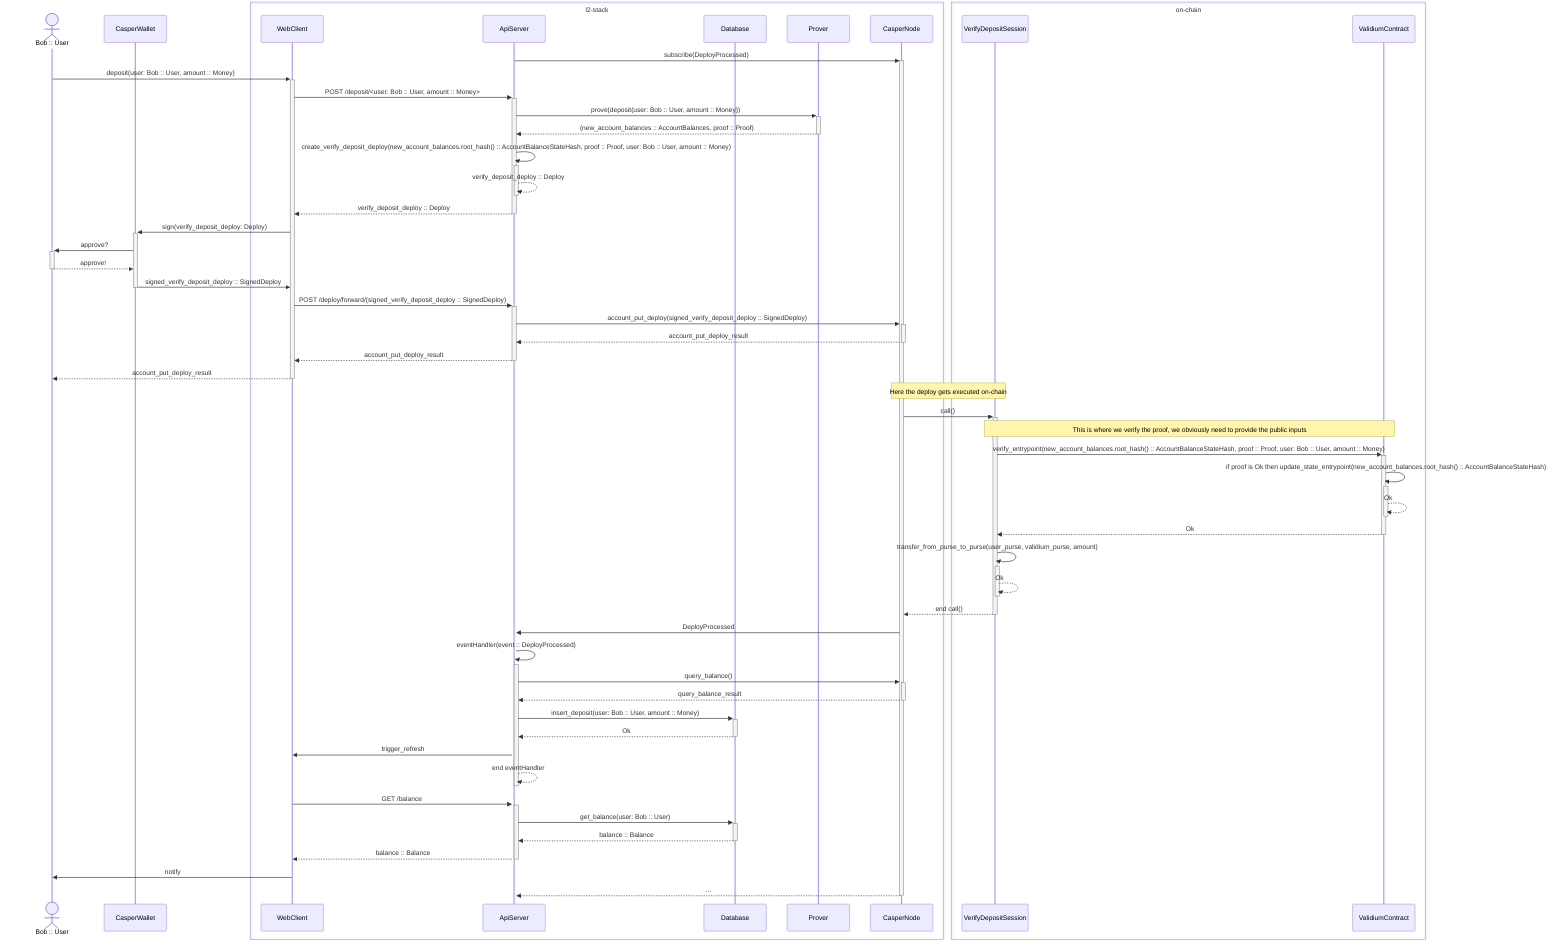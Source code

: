 sequenceDiagram
    actor Bob as Bob :: User
    participant CasperWallet
    box l2-stack
    participant WebClient
    participant ApiServer
    participant Database
    participant Prover
    participant CasperNode
    end
    box on-chain
    participant VerifyDepositSession
    participant ValidiumContract
    end
    ApiServer ->>+ CasperNode: subscribe(DeployProcessed)
    Bob ->>+ WebClient: deposit(user: Bob :: User, amount :: Money)

    WebClient ->>+ ApiServer: POST /deposit/<user: Bob :: User, amount :: Money>
    ApiServer ->>+ Prover: prove(deposit(user: Bob :: User, amount :: Money))
    Prover -->>- ApiServer: (new_account_balances :: AccountBalances, proof ::  Proof)
    %% what we create here is a deploy that will execute our deposit session,
    %% which checks whether the token amount is equal to the amount that was
    %% passed in as a public input to the zk-proof. (see further below VerifyDepositSession)
    %% 1. The token amount needs to be equal to the public inputs token amount
    %% 2. The proof validation only succeeds with the proper public input,
    %% i.e. token amount and new account balances
    %% 3. on success we transfer the amount to our contracts purse
    ApiServer ->>+ ApiServer: create_verify_deposit_deploy(new_account_balances.root_hash() :: AccountBalanceStateHash, proof ::  Proof, user: Bob :: User, amount :: Money)
    ApiServer -->>- ApiServer: verify_deposit_deploy :: Deploy
    ApiServer -->>- WebClient: verify_deposit_deploy :: Deploy

    WebClient ->>+ CasperWallet: sign(verify_deposit_deploy: Deploy)
    CasperWallet ->>+ Bob: approve?
    Bob -->>- CasperWallet: approve!
    CasperWallet ->>- WebClient: signed_verify_deposit_deploy :: SignedDeploy

    WebClient ->>+ ApiServer: POST /deploy/forward/(signed_verify_deposit_deploy :: SignedDeploy)
    ApiServer ->>+ CasperNode: account_put_deploy(signed_verify_deposit_deploy :: SignedDeploy)
    CasperNode -->>- ApiServer: account_put_deploy_result
    ApiServer -->>- WebClient: account_put_deploy_result
    WebClient -->>- Bob: account_put_deploy_result

    Note Over CasperNode,VerifyDepositSession: Here the deploy gets executed on-chain
    CasperNode ->>+ VerifyDepositSession: call()
    Note Over VerifyDepositSession, ValidiumContract: This is where we verify the proof, we obviously need to provide the public inputs
    VerifyDepositSession ->>+ ValidiumContract: verify_entrypoint(new_account_balances.root_hash() :: AccountBalanceStateHash, proof ::  Proof, user: Bob :: User, amount :: Money)
    ValidiumContract ->>+ ValidiumContract: if proof is Ok then update_state_entrypoint(new_account_balances.root_hash() :: AccountBalanceStateHash)
    ValidiumContract -->>- ValidiumContract: Ok
    ValidiumContract -->>- VerifyDepositSession: Ok 
    VerifyDepositSession ->>+ VerifyDepositSession: transfer_from_purse_to_purse(user_purse, validium_purse, amount)
    VerifyDepositSession -->>- VerifyDepositSession: Ok
    VerifyDepositSession -->>- CasperNode: end call()

    CasperNode ->>+ ApiServer: DeployProcessed
    ApiServer ->>+ ApiServer: eventHandler(event :: DeployProcessed)
    ApiServer ->>+ CasperNode: query_balance()
    CasperNode -->>- ApiServer: query_balance_result
    ApiServer ->>+ Database: insert_deposit(user: Bob :: User, amount :: Money)
    Database -->>- ApiServer: Ok
    ApiServer ->> WebClient: trigger_refresh
    ApiServer -->>- ApiServer: end eventHandler

    WebClient ->>+ ApiServer: GET /balance
    ApiServer ->>+ Database: get_balance(user: Bob :: User)
    Database -->>- ApiServer: balance :: Balance
    ApiServer -->>- WebClient: balance :: Balance
    WebClient ->> Bob: notify
    
    CasperNode -->>- ApiServer: ...